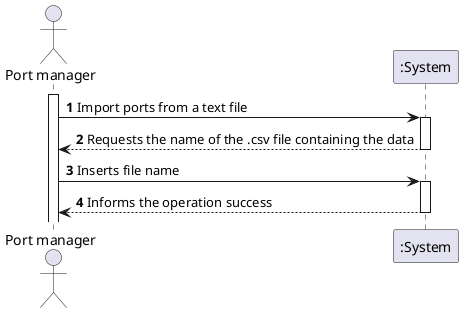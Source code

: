 @startuml
autonumber

actor "Port manager" as M

activate M
M -> ":System": Import ports from a text file
activate ":System"
":System" --> M --: Requests the name of the .csv file containing the data
deactivate ":System"
M -> ":System": Inserts file name
activate ":System"
":System" --> M --: Informs the operation success
deactivate ":System"

@enduml